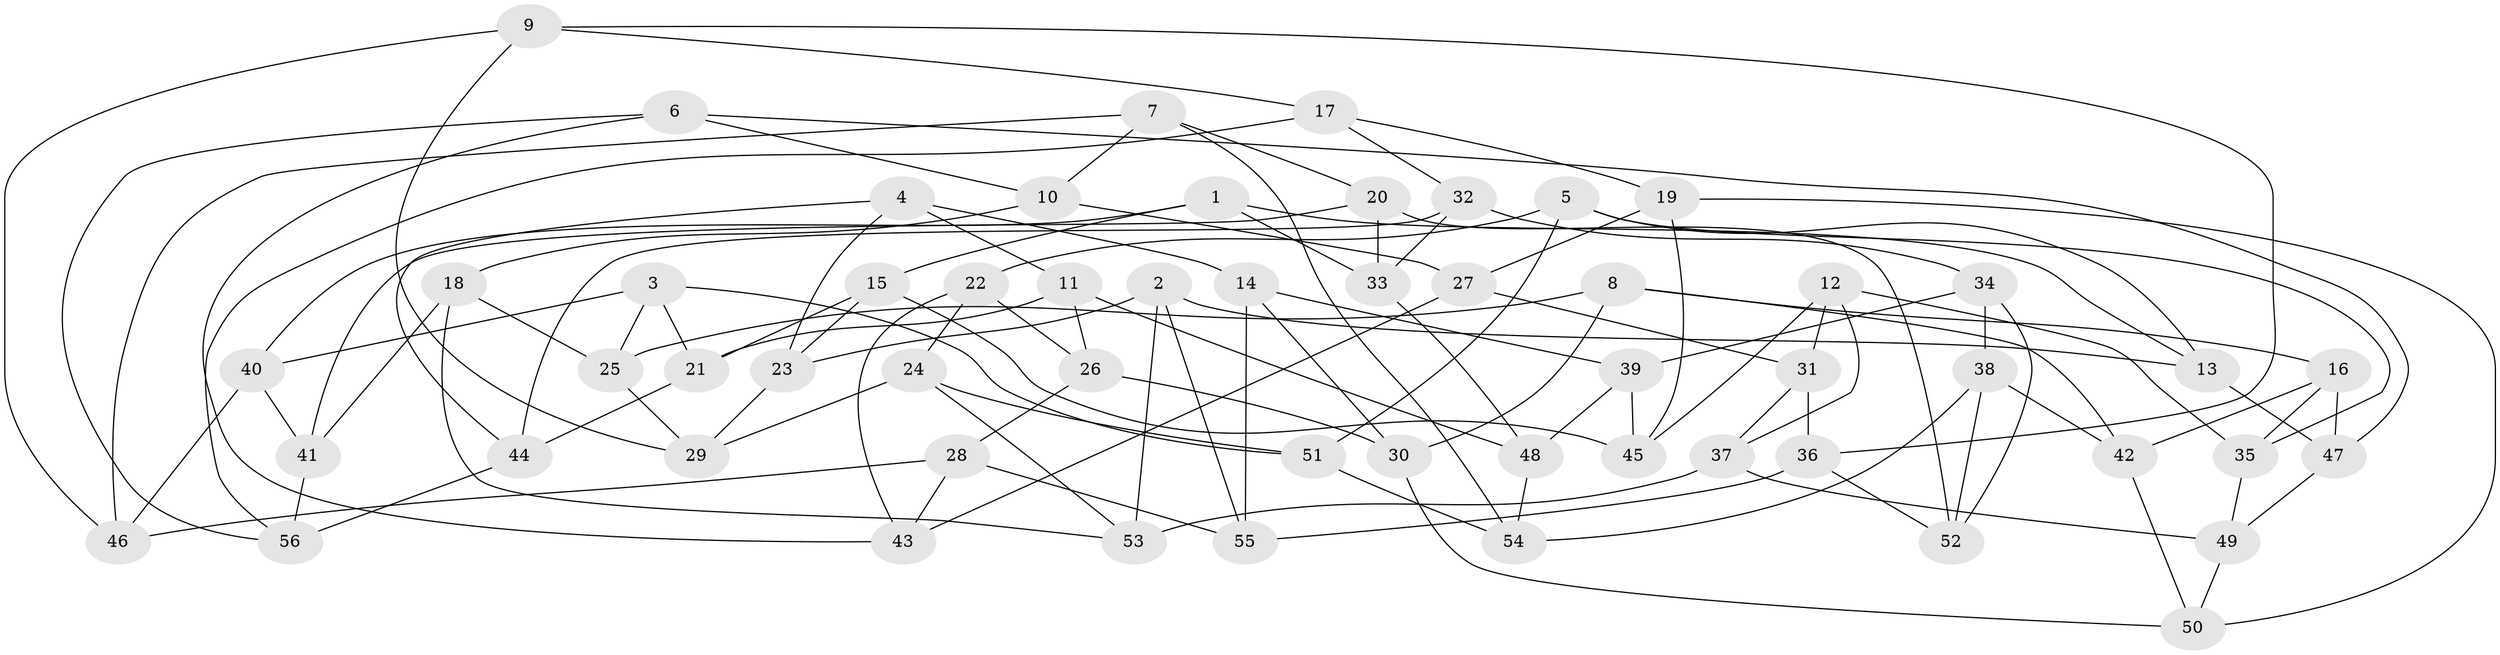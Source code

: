 // coarse degree distribution, {9: 0.17647058823529413, 8: 0.17647058823529413, 5: 0.23529411764705882, 4: 0.23529411764705882, 7: 0.058823529411764705, 6: 0.058823529411764705, 10: 0.058823529411764705}
// Generated by graph-tools (version 1.1) at 2025/54/03/04/25 22:54:05]
// undirected, 56 vertices, 112 edges
graph export_dot {
  node [color=gray90,style=filled];
  1;
  2;
  3;
  4;
  5;
  6;
  7;
  8;
  9;
  10;
  11;
  12;
  13;
  14;
  15;
  16;
  17;
  18;
  19;
  20;
  21;
  22;
  23;
  24;
  25;
  26;
  27;
  28;
  29;
  30;
  31;
  32;
  33;
  34;
  35;
  36;
  37;
  38;
  39;
  40;
  41;
  42;
  43;
  44;
  45;
  46;
  47;
  48;
  49;
  50;
  51;
  52;
  53;
  54;
  55;
  56;
  1 -- 15;
  1 -- 33;
  1 -- 13;
  1 -- 40;
  2 -- 23;
  2 -- 13;
  2 -- 53;
  2 -- 55;
  3 -- 21;
  3 -- 51;
  3 -- 25;
  3 -- 40;
  4 -- 11;
  4 -- 14;
  4 -- 44;
  4 -- 23;
  5 -- 35;
  5 -- 22;
  5 -- 51;
  5 -- 13;
  6 -- 43;
  6 -- 56;
  6 -- 10;
  6 -- 47;
  7 -- 46;
  7 -- 20;
  7 -- 54;
  7 -- 10;
  8 -- 42;
  8 -- 16;
  8 -- 25;
  8 -- 30;
  9 -- 17;
  9 -- 46;
  9 -- 29;
  9 -- 36;
  10 -- 18;
  10 -- 27;
  11 -- 48;
  11 -- 21;
  11 -- 26;
  12 -- 45;
  12 -- 37;
  12 -- 31;
  12 -- 35;
  13 -- 47;
  14 -- 30;
  14 -- 39;
  14 -- 55;
  15 -- 23;
  15 -- 45;
  15 -- 21;
  16 -- 42;
  16 -- 47;
  16 -- 35;
  17 -- 32;
  17 -- 56;
  17 -- 19;
  18 -- 41;
  18 -- 25;
  18 -- 53;
  19 -- 50;
  19 -- 45;
  19 -- 27;
  20 -- 33;
  20 -- 52;
  20 -- 41;
  21 -- 44;
  22 -- 24;
  22 -- 26;
  22 -- 43;
  23 -- 29;
  24 -- 51;
  24 -- 29;
  24 -- 53;
  25 -- 29;
  26 -- 30;
  26 -- 28;
  27 -- 43;
  27 -- 31;
  28 -- 55;
  28 -- 43;
  28 -- 46;
  30 -- 50;
  31 -- 36;
  31 -- 37;
  32 -- 34;
  32 -- 33;
  32 -- 44;
  33 -- 48;
  34 -- 39;
  34 -- 38;
  34 -- 52;
  35 -- 49;
  36 -- 55;
  36 -- 52;
  37 -- 53;
  37 -- 49;
  38 -- 52;
  38 -- 54;
  38 -- 42;
  39 -- 45;
  39 -- 48;
  40 -- 41;
  40 -- 46;
  41 -- 56;
  42 -- 50;
  44 -- 56;
  47 -- 49;
  48 -- 54;
  49 -- 50;
  51 -- 54;
}
